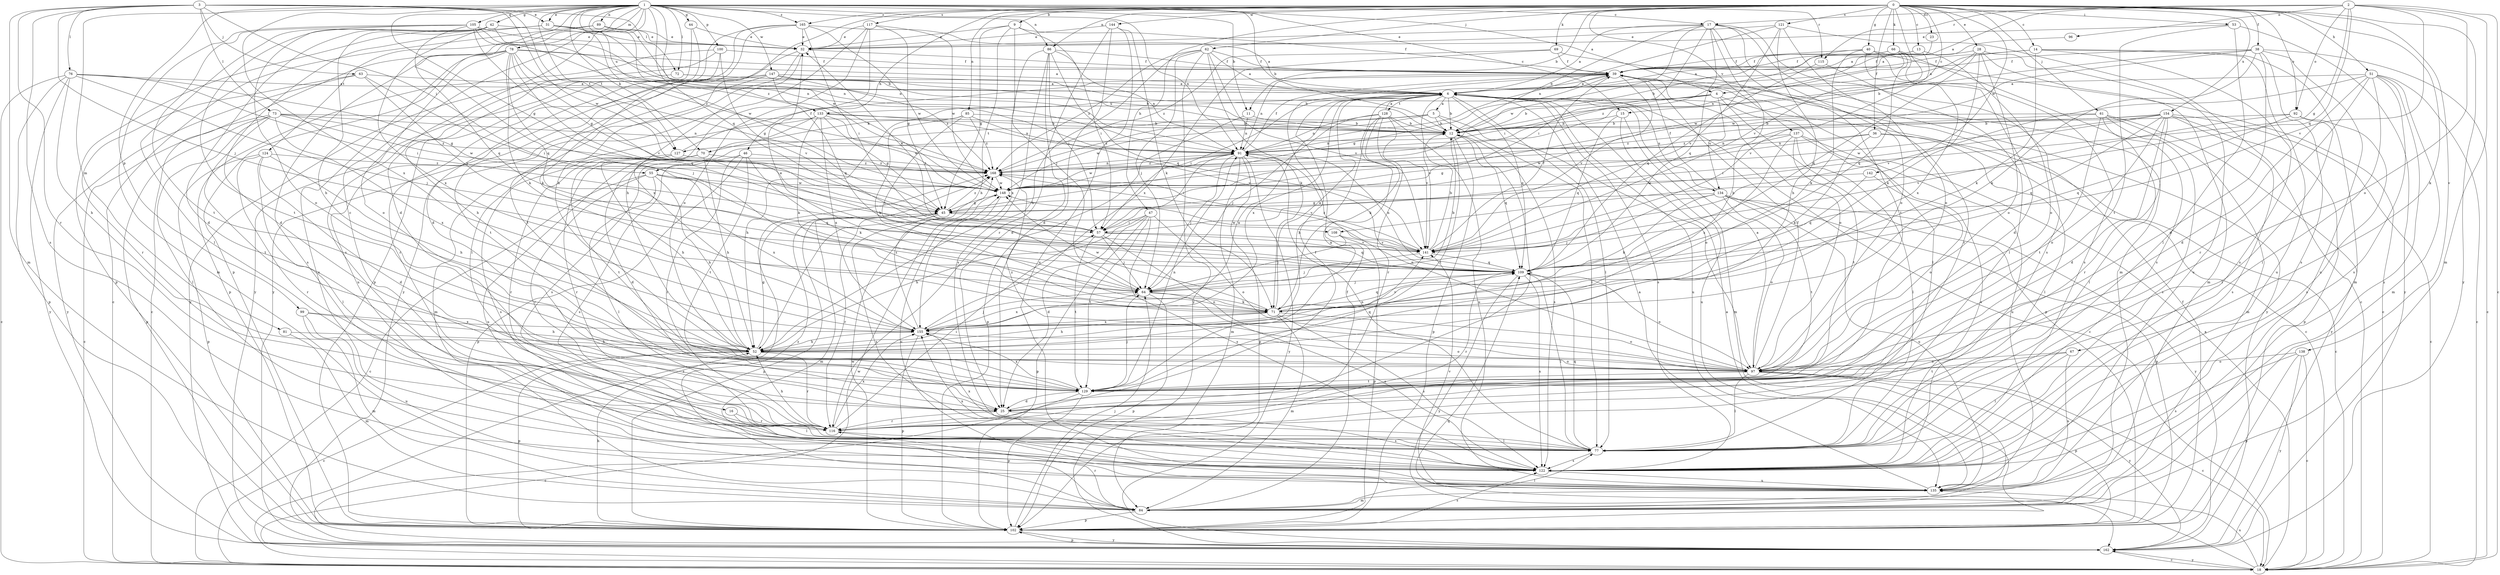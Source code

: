 strict digraph  {
0;
1;
2;
3;
4;
5;
6;
9;
11;
12;
13;
14;
15;
16;
17;
18;
23;
25;
28;
31;
32;
36;
38;
39;
40;
42;
44;
45;
46;
47;
51;
52;
53;
55;
57;
61;
62;
63;
64;
66;
67;
69;
70;
71;
72;
73;
76;
77;
78;
81;
84;
85;
86;
89;
91;
92;
96;
97;
99;
100;
102;
105;
108;
109;
115;
116;
117;
121;
122;
124;
127;
128;
129;
133;
134;
135;
137;
138;
141;
142;
144;
147;
148;
154;
155;
162;
165;
168;
0 -> 9  [label=b];
0 -> 11  [label=b];
0 -> 13  [label=c];
0 -> 14  [label=c];
0 -> 15  [label=c];
0 -> 23  [label=d];
0 -> 28  [label=e];
0 -> 36  [label=f];
0 -> 38  [label=f];
0 -> 40  [label=g];
0 -> 46  [label=h];
0 -> 47  [label=h];
0 -> 51  [label=h];
0 -> 52  [label=h];
0 -> 53  [label=i];
0 -> 61  [label=j];
0 -> 62  [label=j];
0 -> 66  [label=k];
0 -> 67  [label=k];
0 -> 69  [label=k];
0 -> 85  [label=n];
0 -> 86  [label=n];
0 -> 92  [label=o];
0 -> 117  [label=s];
0 -> 121  [label=s];
0 -> 137  [label=v];
0 -> 138  [label=v];
0 -> 141  [label=v];
0 -> 142  [label=w];
0 -> 144  [label=w];
0 -> 154  [label=x];
0 -> 162  [label=y];
0 -> 165  [label=z];
1 -> 4  [label=a];
1 -> 11  [label=b];
1 -> 12  [label=b];
1 -> 15  [label=c];
1 -> 16  [label=c];
1 -> 17  [label=c];
1 -> 25  [label=d];
1 -> 31  [label=e];
1 -> 42  [label=g];
1 -> 44  [label=g];
1 -> 45  [label=g];
1 -> 70  [label=k];
1 -> 72  [label=l];
1 -> 78  [label=m];
1 -> 81  [label=m];
1 -> 86  [label=n];
1 -> 89  [label=n];
1 -> 91  [label=n];
1 -> 99  [label=p];
1 -> 100  [label=p];
1 -> 102  [label=p];
1 -> 105  [label=q];
1 -> 108  [label=q];
1 -> 115  [label=r];
1 -> 124  [label=t];
1 -> 127  [label=t];
1 -> 133  [label=u];
1 -> 147  [label=w];
1 -> 148  [label=w];
1 -> 155  [label=x];
1 -> 165  [label=z];
1 -> 168  [label=z];
2 -> 4  [label=a];
2 -> 17  [label=c];
2 -> 18  [label=c];
2 -> 45  [label=g];
2 -> 84  [label=m];
2 -> 92  [label=o];
2 -> 96  [label=o];
2 -> 97  [label=o];
2 -> 108  [label=q];
2 -> 115  [label=r];
2 -> 141  [label=v];
3 -> 31  [label=e];
3 -> 55  [label=i];
3 -> 63  [label=j];
3 -> 64  [label=j];
3 -> 72  [label=l];
3 -> 73  [label=l];
3 -> 76  [label=l];
3 -> 84  [label=m];
3 -> 116  [label=r];
3 -> 122  [label=s];
3 -> 127  [label=t];
3 -> 148  [label=w];
4 -> 12  [label=b];
4 -> 18  [label=c];
4 -> 55  [label=i];
4 -> 102  [label=p];
4 -> 133  [label=u];
4 -> 134  [label=u];
5 -> 12  [label=b];
5 -> 77  [label=l];
5 -> 97  [label=o];
5 -> 127  [label=t];
5 -> 148  [label=w];
5 -> 168  [label=z];
6 -> 5  [label=a];
6 -> 12  [label=b];
6 -> 18  [label=c];
6 -> 57  [label=i];
6 -> 70  [label=k];
6 -> 77  [label=l];
6 -> 109  [label=q];
6 -> 122  [label=s];
6 -> 128  [label=t];
6 -> 134  [label=u];
6 -> 135  [label=u];
6 -> 141  [label=v];
6 -> 155  [label=x];
9 -> 32  [label=e];
9 -> 39  [label=f];
9 -> 45  [label=g];
9 -> 52  [label=h];
9 -> 57  [label=i];
9 -> 64  [label=j];
11 -> 12  [label=b];
11 -> 91  [label=n];
11 -> 102  [label=p];
12 -> 91  [label=n];
12 -> 102  [label=p];
12 -> 109  [label=q];
12 -> 122  [label=s];
12 -> 129  [label=t];
13 -> 6  [label=a];
13 -> 39  [label=f];
13 -> 97  [label=o];
13 -> 141  [label=v];
14 -> 6  [label=a];
14 -> 39  [label=f];
14 -> 71  [label=k];
14 -> 84  [label=m];
14 -> 122  [label=s];
14 -> 135  [label=u];
15 -> 12  [label=b];
15 -> 84  [label=m];
15 -> 109  [label=q];
15 -> 135  [label=u];
16 -> 77  [label=l];
16 -> 116  [label=r];
17 -> 6  [label=a];
17 -> 12  [label=b];
17 -> 32  [label=e];
17 -> 52  [label=h];
17 -> 57  [label=i];
17 -> 84  [label=m];
17 -> 97  [label=o];
17 -> 109  [label=q];
17 -> 122  [label=s];
17 -> 129  [label=t];
17 -> 148  [label=w];
18 -> 6  [label=a];
18 -> 109  [label=q];
18 -> 135  [label=u];
18 -> 162  [label=y];
18 -> 168  [label=z];
23 -> 6  [label=a];
25 -> 12  [label=b];
25 -> 116  [label=r];
25 -> 122  [label=s];
28 -> 39  [label=f];
28 -> 71  [label=k];
28 -> 84  [label=m];
28 -> 97  [label=o];
28 -> 109  [label=q];
28 -> 135  [label=u];
28 -> 148  [label=w];
31 -> 12  [label=b];
31 -> 25  [label=d];
31 -> 32  [label=e];
31 -> 102  [label=p];
31 -> 148  [label=w];
32 -> 39  [label=f];
32 -> 77  [label=l];
32 -> 129  [label=t];
32 -> 155  [label=x];
36 -> 18  [label=c];
36 -> 71  [label=k];
36 -> 77  [label=l];
36 -> 91  [label=n];
36 -> 148  [label=w];
38 -> 12  [label=b];
38 -> 18  [label=c];
38 -> 25  [label=d];
38 -> 39  [label=f];
38 -> 71  [label=k];
38 -> 122  [label=s];
38 -> 135  [label=u];
38 -> 148  [label=w];
39 -> 6  [label=a];
39 -> 45  [label=g];
39 -> 77  [label=l];
39 -> 91  [label=n];
39 -> 97  [label=o];
39 -> 141  [label=v];
39 -> 162  [label=y];
40 -> 18  [label=c];
40 -> 25  [label=d];
40 -> 39  [label=f];
40 -> 71  [label=k];
40 -> 122  [label=s];
40 -> 168  [label=z];
42 -> 25  [label=d];
42 -> 32  [label=e];
42 -> 52  [label=h];
42 -> 77  [label=l];
42 -> 91  [label=n];
42 -> 129  [label=t];
42 -> 155  [label=x];
44 -> 32  [label=e];
44 -> 122  [label=s];
44 -> 162  [label=y];
45 -> 57  [label=i];
45 -> 84  [label=m];
45 -> 102  [label=p];
45 -> 116  [label=r];
45 -> 122  [label=s];
45 -> 168  [label=z];
46 -> 71  [label=k];
46 -> 102  [label=p];
46 -> 116  [label=r];
46 -> 122  [label=s];
46 -> 129  [label=t];
46 -> 168  [label=z];
47 -> 25  [label=d];
47 -> 52  [label=h];
47 -> 57  [label=i];
47 -> 97  [label=o];
47 -> 102  [label=p];
47 -> 122  [label=s];
47 -> 129  [label=t];
51 -> 6  [label=a];
51 -> 18  [label=c];
51 -> 25  [label=d];
51 -> 77  [label=l];
51 -> 84  [label=m];
51 -> 116  [label=r];
51 -> 122  [label=s];
51 -> 135  [label=u];
51 -> 141  [label=v];
52 -> 6  [label=a];
52 -> 18  [label=c];
52 -> 45  [label=g];
52 -> 97  [label=o];
52 -> 102  [label=p];
52 -> 109  [label=q];
52 -> 116  [label=r];
53 -> 32  [label=e];
53 -> 77  [label=l];
53 -> 129  [label=t];
53 -> 162  [label=y];
55 -> 18  [label=c];
55 -> 52  [label=h];
55 -> 77  [label=l];
55 -> 109  [label=q];
55 -> 116  [label=r];
55 -> 148  [label=w];
55 -> 155  [label=x];
57 -> 32  [label=e];
57 -> 64  [label=j];
57 -> 97  [label=o];
57 -> 109  [label=q];
57 -> 129  [label=t];
57 -> 141  [label=v];
61 -> 12  [label=b];
61 -> 77  [label=l];
61 -> 84  [label=m];
61 -> 122  [label=s];
61 -> 129  [label=t];
61 -> 162  [label=y];
61 -> 168  [label=z];
62 -> 6  [label=a];
62 -> 39  [label=f];
62 -> 52  [label=h];
62 -> 64  [label=j];
62 -> 71  [label=k];
62 -> 141  [label=v];
62 -> 162  [label=y];
62 -> 168  [label=z];
63 -> 6  [label=a];
63 -> 57  [label=i];
63 -> 116  [label=r];
63 -> 141  [label=v];
63 -> 162  [label=y];
64 -> 12  [label=b];
64 -> 32  [label=e];
64 -> 71  [label=k];
64 -> 102  [label=p];
64 -> 122  [label=s];
64 -> 155  [label=x];
66 -> 12  [label=b];
66 -> 39  [label=f];
66 -> 91  [label=n];
66 -> 109  [label=q];
66 -> 122  [label=s];
66 -> 155  [label=x];
67 -> 77  [label=l];
67 -> 97  [label=o];
67 -> 129  [label=t];
67 -> 135  [label=u];
69 -> 39  [label=f];
69 -> 116  [label=r];
69 -> 155  [label=x];
69 -> 168  [label=z];
70 -> 25  [label=d];
70 -> 52  [label=h];
70 -> 116  [label=r];
70 -> 135  [label=u];
70 -> 168  [label=z];
71 -> 6  [label=a];
71 -> 52  [label=h];
71 -> 84  [label=m];
71 -> 97  [label=o];
71 -> 109  [label=q];
71 -> 122  [label=s];
71 -> 148  [label=w];
71 -> 155  [label=x];
72 -> 6  [label=a];
72 -> 12  [label=b];
72 -> 52  [label=h];
73 -> 12  [label=b];
73 -> 18  [label=c];
73 -> 77  [label=l];
73 -> 91  [label=n];
73 -> 102  [label=p];
73 -> 129  [label=t];
73 -> 148  [label=w];
73 -> 155  [label=x];
73 -> 168  [label=z];
76 -> 6  [label=a];
76 -> 18  [label=c];
76 -> 45  [label=g];
76 -> 52  [label=h];
76 -> 57  [label=i];
76 -> 64  [label=j];
76 -> 102  [label=p];
76 -> 162  [label=y];
77 -> 91  [label=n];
77 -> 109  [label=q];
77 -> 122  [label=s];
77 -> 155  [label=x];
78 -> 6  [label=a];
78 -> 18  [label=c];
78 -> 39  [label=f];
78 -> 45  [label=g];
78 -> 64  [label=j];
78 -> 71  [label=k];
78 -> 97  [label=o];
78 -> 109  [label=q];
78 -> 122  [label=s];
78 -> 135  [label=u];
78 -> 141  [label=v];
81 -> 52  [label=h];
81 -> 84  [label=m];
84 -> 39  [label=f];
84 -> 77  [label=l];
84 -> 102  [label=p];
84 -> 116  [label=r];
84 -> 168  [label=z];
85 -> 12  [label=b];
85 -> 52  [label=h];
85 -> 64  [label=j];
85 -> 71  [label=k];
85 -> 141  [label=v];
85 -> 168  [label=z];
86 -> 25  [label=d];
86 -> 39  [label=f];
86 -> 57  [label=i];
86 -> 91  [label=n];
86 -> 109  [label=q];
86 -> 122  [label=s];
86 -> 155  [label=x];
89 -> 18  [label=c];
89 -> 32  [label=e];
89 -> 91  [label=n];
89 -> 109  [label=q];
91 -> 39  [label=f];
91 -> 57  [label=i];
91 -> 64  [label=j];
91 -> 84  [label=m];
91 -> 102  [label=p];
91 -> 148  [label=w];
91 -> 162  [label=y];
91 -> 168  [label=z];
92 -> 12  [label=b];
92 -> 77  [label=l];
92 -> 109  [label=q];
92 -> 122  [label=s];
92 -> 141  [label=v];
96 -> 6  [label=a];
97 -> 6  [label=a];
97 -> 18  [label=c];
97 -> 39  [label=f];
97 -> 77  [label=l];
97 -> 91  [label=n];
97 -> 102  [label=p];
97 -> 129  [label=t];
97 -> 162  [label=y];
97 -> 168  [label=z];
99 -> 52  [label=h];
99 -> 84  [label=m];
99 -> 135  [label=u];
99 -> 155  [label=x];
100 -> 39  [label=f];
100 -> 71  [label=k];
100 -> 102  [label=p];
100 -> 141  [label=v];
100 -> 162  [label=y];
102 -> 6  [label=a];
102 -> 39  [label=f];
102 -> 52  [label=h];
102 -> 64  [label=j];
102 -> 122  [label=s];
102 -> 148  [label=w];
102 -> 162  [label=y];
105 -> 32  [label=e];
105 -> 45  [label=g];
105 -> 84  [label=m];
105 -> 91  [label=n];
105 -> 97  [label=o];
105 -> 109  [label=q];
105 -> 129  [label=t];
105 -> 168  [label=z];
108 -> 64  [label=j];
108 -> 102  [label=p];
108 -> 141  [label=v];
109 -> 64  [label=j];
109 -> 77  [label=l];
109 -> 91  [label=n];
109 -> 97  [label=o];
109 -> 116  [label=r];
109 -> 122  [label=s];
109 -> 162  [label=y];
115 -> 77  [label=l];
115 -> 109  [label=q];
116 -> 39  [label=f];
116 -> 52  [label=h];
116 -> 57  [label=i];
116 -> 77  [label=l];
116 -> 155  [label=x];
117 -> 32  [label=e];
117 -> 45  [label=g];
117 -> 52  [label=h];
117 -> 97  [label=o];
117 -> 148  [label=w];
117 -> 162  [label=y];
121 -> 18  [label=c];
121 -> 32  [label=e];
121 -> 52  [label=h];
121 -> 91  [label=n];
121 -> 97  [label=o];
121 -> 141  [label=v];
122 -> 135  [label=u];
122 -> 155  [label=x];
124 -> 25  [label=d];
124 -> 52  [label=h];
124 -> 77  [label=l];
124 -> 102  [label=p];
124 -> 116  [label=r];
124 -> 168  [label=z];
127 -> 39  [label=f];
127 -> 52  [label=h];
127 -> 116  [label=r];
127 -> 122  [label=s];
127 -> 129  [label=t];
127 -> 168  [label=z];
128 -> 6  [label=a];
128 -> 12  [label=b];
128 -> 52  [label=h];
128 -> 64  [label=j];
128 -> 71  [label=k];
128 -> 91  [label=n];
128 -> 116  [label=r];
128 -> 135  [label=u];
128 -> 141  [label=v];
129 -> 6  [label=a];
129 -> 18  [label=c];
129 -> 25  [label=d];
129 -> 64  [label=j];
129 -> 91  [label=n];
129 -> 102  [label=p];
129 -> 155  [label=x];
133 -> 12  [label=b];
133 -> 45  [label=g];
133 -> 71  [label=k];
133 -> 84  [label=m];
133 -> 91  [label=n];
133 -> 122  [label=s];
133 -> 148  [label=w];
133 -> 155  [label=x];
134 -> 39  [label=f];
134 -> 45  [label=g];
134 -> 64  [label=j];
134 -> 71  [label=k];
134 -> 97  [label=o];
134 -> 102  [label=p];
134 -> 129  [label=t];
134 -> 135  [label=u];
134 -> 162  [label=y];
135 -> 6  [label=a];
135 -> 84  [label=m];
135 -> 141  [label=v];
137 -> 45  [label=g];
137 -> 77  [label=l];
137 -> 91  [label=n];
137 -> 122  [label=s];
137 -> 129  [label=t];
137 -> 135  [label=u];
137 -> 155  [label=x];
138 -> 18  [label=c];
138 -> 97  [label=o];
138 -> 102  [label=p];
138 -> 122  [label=s];
138 -> 162  [label=y];
141 -> 12  [label=b];
141 -> 39  [label=f];
141 -> 64  [label=j];
141 -> 109  [label=q];
141 -> 148  [label=w];
141 -> 168  [label=z];
142 -> 97  [label=o];
142 -> 109  [label=q];
142 -> 148  [label=w];
144 -> 25  [label=d];
144 -> 32  [label=e];
144 -> 71  [label=k];
144 -> 116  [label=r];
144 -> 135  [label=u];
147 -> 6  [label=a];
147 -> 12  [label=b];
147 -> 109  [label=q];
147 -> 116  [label=r];
147 -> 129  [label=t];
147 -> 135  [label=u];
147 -> 168  [label=z];
148 -> 45  [label=g];
148 -> 135  [label=u];
154 -> 12  [label=b];
154 -> 18  [label=c];
154 -> 25  [label=d];
154 -> 57  [label=i];
154 -> 97  [label=o];
154 -> 102  [label=p];
154 -> 109  [label=q];
154 -> 116  [label=r];
154 -> 122  [label=s];
154 -> 148  [label=w];
154 -> 168  [label=z];
155 -> 52  [label=h];
155 -> 64  [label=j];
155 -> 97  [label=o];
155 -> 102  [label=p];
155 -> 141  [label=v];
155 -> 168  [label=z];
162 -> 18  [label=c];
162 -> 102  [label=p];
162 -> 148  [label=w];
165 -> 6  [label=a];
165 -> 25  [label=d];
165 -> 32  [label=e];
165 -> 57  [label=i];
165 -> 102  [label=p];
165 -> 148  [label=w];
165 -> 162  [label=y];
168 -> 91  [label=n];
168 -> 141  [label=v];
168 -> 148  [label=w];
}
